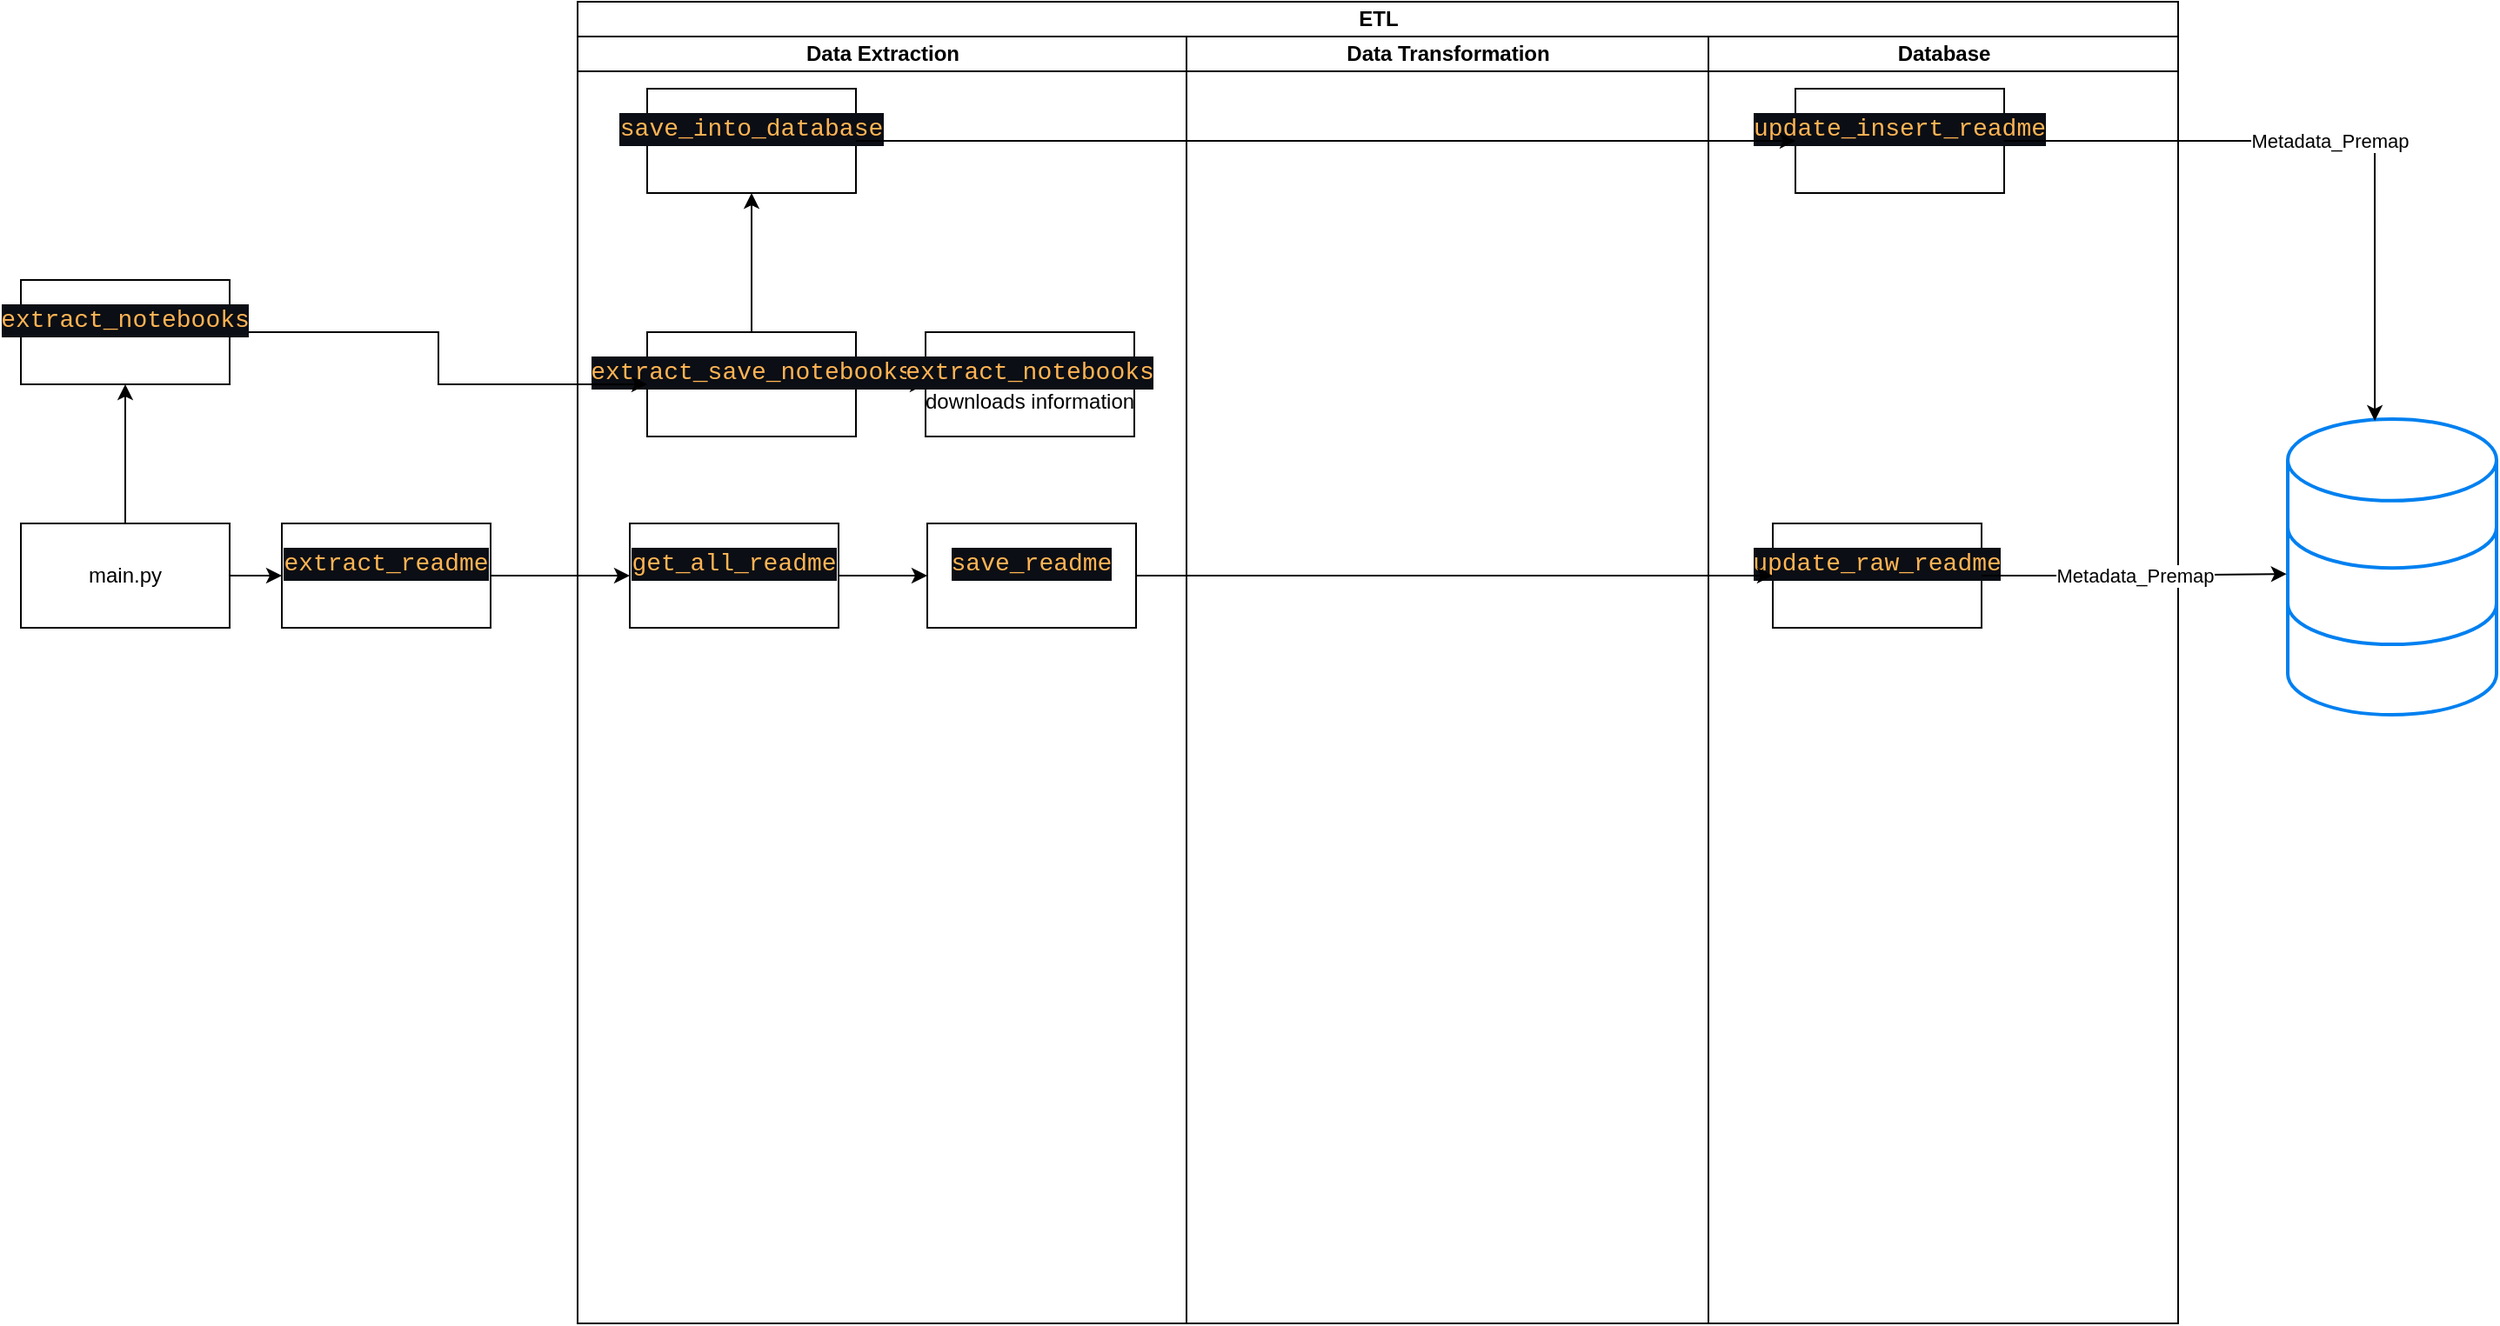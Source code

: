 <mxfile version="24.8.3">
  <diagram name="Page-1" id="ydoP1L0cwk2G8NlT6kMX">
    <mxGraphModel dx="1687" dy="868" grid="1" gridSize="10" guides="1" tooltips="1" connect="1" arrows="1" fold="1" page="1" pageScale="1" pageWidth="1600" pageHeight="900" math="0" shadow="0">
      <root>
        <mxCell id="0" />
        <mxCell id="1" parent="0" />
        <mxCell id="2aqRiVBDagBq31txkChp-8" value="" style="edgeStyle=orthogonalEdgeStyle;rounded=0;orthogonalLoop=1;jettySize=auto;html=1;" edge="1" parent="1" source="2aqRiVBDagBq31txkChp-1" target="2aqRiVBDagBq31txkChp-7">
          <mxGeometry relative="1" as="geometry" />
        </mxCell>
        <mxCell id="2aqRiVBDagBq31txkChp-23" value="" style="edgeStyle=orthogonalEdgeStyle;rounded=0;orthogonalLoop=1;jettySize=auto;html=1;" edge="1" parent="1" source="2aqRiVBDagBq31txkChp-1" target="2aqRiVBDagBq31txkChp-22">
          <mxGeometry relative="1" as="geometry" />
        </mxCell>
        <mxCell id="2aqRiVBDagBq31txkChp-1" value="main.py" style="rounded=0;whiteSpace=wrap;html=1;" vertex="1" parent="1">
          <mxGeometry x="40" y="330" width="120" height="60" as="geometry" />
        </mxCell>
        <mxCell id="2aqRiVBDagBq31txkChp-3" value="ETL" style="swimlane;childLayout=stackLayout;resizeParent=1;resizeParentMax=0;startSize=20;html=1;" vertex="1" parent="1">
          <mxGeometry x="360" y="30" width="920" height="760" as="geometry" />
        </mxCell>
        <mxCell id="2aqRiVBDagBq31txkChp-4" value="Data Extraction" style="swimlane;startSize=20;html=1;" vertex="1" parent="2aqRiVBDagBq31txkChp-3">
          <mxGeometry y="20" width="350" height="740" as="geometry" />
        </mxCell>
        <mxCell id="2aqRiVBDagBq31txkChp-12" value="" style="edgeStyle=orthogonalEdgeStyle;rounded=0;orthogonalLoop=1;jettySize=auto;html=1;" edge="1" parent="2aqRiVBDagBq31txkChp-4" source="2aqRiVBDagBq31txkChp-9" target="2aqRiVBDagBq31txkChp-11">
          <mxGeometry relative="1" as="geometry" />
        </mxCell>
        <mxCell id="2aqRiVBDagBq31txkChp-14" value="" style="edgeStyle=orthogonalEdgeStyle;rounded=0;orthogonalLoop=1;jettySize=auto;html=1;" edge="1" parent="2aqRiVBDagBq31txkChp-4" source="2aqRiVBDagBq31txkChp-9" target="2aqRiVBDagBq31txkChp-13">
          <mxGeometry relative="1" as="geometry" />
        </mxCell>
        <mxCell id="2aqRiVBDagBq31txkChp-9" value="&#xa;&lt;div style=&quot;color: #bfbdb6;background-color: #0b0e14;font-family: Consolas, &#39;Courier New&#39;, monospace;font-weight: normal;font-size: 14px;line-height: 19px;white-space: pre;&quot;&gt;&lt;div&gt;&lt;span style=&quot;color: #ffb454;&quot;&gt;extract_save_notebooks&lt;/span&gt;&lt;/div&gt;&lt;/div&gt;&#xa;&#xa;" style="whiteSpace=wrap;html=1;rounded=0;" vertex="1" parent="2aqRiVBDagBq31txkChp-4">
          <mxGeometry x="40" y="170" width="120" height="60" as="geometry" />
        </mxCell>
        <mxCell id="2aqRiVBDagBq31txkChp-11" value="&lt;br&gt;&lt;div style=&quot;color: #bfbdb6;background-color: #0b0e14;font-family: Consolas, &#39;Courier New&#39;, monospace;font-weight: normal;font-size: 14px;line-height: 19px;white-space: pre;&quot;&gt;&lt;div&gt;&lt;span style=&quot;color: #ffb454;&quot;&gt;extract_notebooks&lt;/span&gt;&lt;/div&gt;&lt;/div&gt;downloads information&lt;div&gt;&lt;br&gt;&lt;/div&gt;" style="rounded=0;whiteSpace=wrap;html=1;" vertex="1" parent="2aqRiVBDagBq31txkChp-4">
          <mxGeometry x="200" y="170" width="120" height="60" as="geometry" />
        </mxCell>
        <mxCell id="2aqRiVBDagBq31txkChp-13" value="&#xa;&lt;div style=&quot;color: #bfbdb6;background-color: #0b0e14;font-family: Consolas, &#39;Courier New&#39;, monospace;font-weight: normal;font-size: 14px;line-height: 19px;white-space: pre;&quot;&gt;&lt;div&gt;&lt;span style=&quot;color: #ffb454;&quot;&gt;save_into_database&lt;/span&gt;&lt;/div&gt;&lt;/div&gt;&#xa;&#xa;" style="whiteSpace=wrap;html=1;rounded=0;" vertex="1" parent="2aqRiVBDagBq31txkChp-4">
          <mxGeometry x="40" y="30" width="120" height="60" as="geometry" />
        </mxCell>
        <mxCell id="2aqRiVBDagBq31txkChp-27" value="" style="edgeStyle=orthogonalEdgeStyle;rounded=0;orthogonalLoop=1;jettySize=auto;html=1;" edge="1" parent="2aqRiVBDagBq31txkChp-4" source="2aqRiVBDagBq31txkChp-24" target="2aqRiVBDagBq31txkChp-26">
          <mxGeometry relative="1" as="geometry" />
        </mxCell>
        <mxCell id="2aqRiVBDagBq31txkChp-24" value="&#xa;&lt;div style=&quot;color: #bfbdb6;background-color: #0b0e14;font-family: Consolas, &#39;Courier New&#39;, monospace;font-weight: normal;font-size: 14px;line-height: 19px;white-space: pre;&quot;&gt;&lt;div&gt;&lt;span style=&quot;color: #ffb454;&quot;&gt;get_all_readme&lt;/span&gt;&lt;/div&gt;&lt;/div&gt;&#xa;&#xa;" style="whiteSpace=wrap;html=1;rounded=0;" vertex="1" parent="2aqRiVBDagBq31txkChp-4">
          <mxGeometry x="30" y="280" width="120" height="60" as="geometry" />
        </mxCell>
        <mxCell id="2aqRiVBDagBq31txkChp-26" value="&#xa;&lt;div style=&quot;color: #bfbdb6;background-color: #0b0e14;font-family: Consolas, &#39;Courier New&#39;, monospace;font-weight: normal;font-size: 14px;line-height: 19px;white-space: pre;&quot;&gt;&lt;div&gt;&lt;span style=&quot;color: #ffb454;&quot;&gt;save_readme&lt;/span&gt;&lt;/div&gt;&lt;/div&gt;&#xa;&#xa;" style="whiteSpace=wrap;html=1;rounded=0;" vertex="1" parent="2aqRiVBDagBq31txkChp-4">
          <mxGeometry x="201" y="280" width="120" height="60" as="geometry" />
        </mxCell>
        <mxCell id="2aqRiVBDagBq31txkChp-5" value="Data Transformation" style="swimlane;startSize=20;html=1;" vertex="1" parent="2aqRiVBDagBq31txkChp-3">
          <mxGeometry x="350" y="20" width="300" height="740" as="geometry" />
        </mxCell>
        <mxCell id="2aqRiVBDagBq31txkChp-28" value="&#xa;&lt;div style=&quot;color: #bfbdb6;background-color: #0b0e14;font-family: Consolas, &#39;Courier New&#39;, monospace;font-weight: normal;font-size: 14px;line-height: 19px;white-space: pre;&quot;&gt;&lt;div&gt;&lt;span style=&quot;color: #ffb454;&quot;&gt;update_raw_readme&lt;/span&gt;&lt;/div&gt;&lt;/div&gt;&#xa;&#xa;" style="whiteSpace=wrap;html=1;rounded=0;" vertex="1" parent="2aqRiVBDagBq31txkChp-5">
          <mxGeometry x="337" y="280" width="120" height="60" as="geometry" />
        </mxCell>
        <mxCell id="2aqRiVBDagBq31txkChp-6" value="Database" style="swimlane;startSize=20;html=1;" vertex="1" parent="2aqRiVBDagBq31txkChp-3">
          <mxGeometry x="650" y="20" width="270" height="740" as="geometry" />
        </mxCell>
        <mxCell id="2aqRiVBDagBq31txkChp-15" value="&#xa;&lt;div style=&quot;color: #bfbdb6;background-color: #0b0e14;font-family: Consolas, &#39;Courier New&#39;, monospace;font-weight: normal;font-size: 14px;line-height: 19px;white-space: pre;&quot;&gt;&lt;div&gt;&lt;span style=&quot;color: #ffb454;&quot;&gt;update_insert_readme&lt;/span&gt;&lt;/div&gt;&lt;/div&gt;&#xa;&#xa;" style="rounded=0;whiteSpace=wrap;html=1;" vertex="1" parent="2aqRiVBDagBq31txkChp-6">
          <mxGeometry x="50" y="30" width="120" height="60" as="geometry" />
        </mxCell>
        <mxCell id="2aqRiVBDagBq31txkChp-16" value="" style="edgeStyle=orthogonalEdgeStyle;rounded=0;orthogonalLoop=1;jettySize=auto;html=1;" edge="1" parent="2aqRiVBDagBq31txkChp-3" source="2aqRiVBDagBq31txkChp-13" target="2aqRiVBDagBq31txkChp-15">
          <mxGeometry relative="1" as="geometry" />
        </mxCell>
        <mxCell id="2aqRiVBDagBq31txkChp-29" value="" style="edgeStyle=orthogonalEdgeStyle;rounded=0;orthogonalLoop=1;jettySize=auto;html=1;" edge="1" parent="2aqRiVBDagBq31txkChp-3" source="2aqRiVBDagBq31txkChp-26" target="2aqRiVBDagBq31txkChp-28">
          <mxGeometry relative="1" as="geometry" />
        </mxCell>
        <mxCell id="2aqRiVBDagBq31txkChp-10" value="" style="edgeStyle=orthogonalEdgeStyle;rounded=0;orthogonalLoop=1;jettySize=auto;html=1;" edge="1" parent="1" source="2aqRiVBDagBq31txkChp-7" target="2aqRiVBDagBq31txkChp-9">
          <mxGeometry relative="1" as="geometry" />
        </mxCell>
        <mxCell id="2aqRiVBDagBq31txkChp-7" value="&#xa;&lt;div style=&quot;color: #bfbdb6;background-color: #0b0e14;font-family: Consolas, &#39;Courier New&#39;, monospace;font-weight: normal;font-size: 14px;line-height: 19px;white-space: pre;&quot;&gt;&lt;div&gt;&lt;span style=&quot;color: #ffb454;&quot;&gt;extract_notebooks&lt;/span&gt;&lt;/div&gt;&lt;/div&gt;&#xa;&#xa;" style="whiteSpace=wrap;html=1;rounded=0;" vertex="1" parent="1">
          <mxGeometry x="40" y="190" width="120" height="60" as="geometry" />
        </mxCell>
        <mxCell id="2aqRiVBDagBq31txkChp-17" value="" style="html=1;verticalLabelPosition=bottom;align=center;labelBackgroundColor=#ffffff;verticalAlign=top;strokeWidth=2;strokeColor=#0080F0;shadow=0;dashed=0;shape=mxgraph.ios7.icons.data;" vertex="1" parent="1">
          <mxGeometry x="1343" y="270" width="120" height="170" as="geometry" />
        </mxCell>
        <mxCell id="2aqRiVBDagBq31txkChp-19" value="Metadata_Premap" style="edgeStyle=orthogonalEdgeStyle;rounded=0;orthogonalLoop=1;jettySize=auto;html=1;exitX=1;exitY=0.5;exitDx=0;exitDy=0;entryX=0.417;entryY=0.006;entryDx=0;entryDy=0;entryPerimeter=0;" edge="1" parent="1" source="2aqRiVBDagBq31txkChp-15" target="2aqRiVBDagBq31txkChp-17">
          <mxGeometry relative="1" as="geometry" />
        </mxCell>
        <mxCell id="2aqRiVBDagBq31txkChp-25" value="" style="edgeStyle=orthogonalEdgeStyle;rounded=0;orthogonalLoop=1;jettySize=auto;html=1;" edge="1" parent="1" source="2aqRiVBDagBq31txkChp-22" target="2aqRiVBDagBq31txkChp-24">
          <mxGeometry relative="1" as="geometry" />
        </mxCell>
        <mxCell id="2aqRiVBDagBq31txkChp-22" value="&#xa;&lt;div style=&quot;color: #bfbdb6;background-color: #0b0e14;font-family: Consolas, &#39;Courier New&#39;, monospace;font-weight: normal;font-size: 14px;line-height: 19px;white-space: pre;&quot;&gt;&lt;div&gt;&lt;span style=&quot;color: #ffb454;&quot;&gt;extract_readme&lt;/span&gt;&lt;/div&gt;&lt;/div&gt;&#xa;&#xa;" style="rounded=0;whiteSpace=wrap;html=1;" vertex="1" parent="1">
          <mxGeometry x="190" y="330" width="120" height="60" as="geometry" />
        </mxCell>
        <mxCell id="2aqRiVBDagBq31txkChp-30" value="Metadata_Premap" style="edgeStyle=orthogonalEdgeStyle;rounded=0;orthogonalLoop=1;jettySize=auto;html=1;exitX=1;exitY=0.5;exitDx=0;exitDy=0;entryX=-0.005;entryY=0.524;entryDx=0;entryDy=0;entryPerimeter=0;" edge="1" parent="1" source="2aqRiVBDagBq31txkChp-28" target="2aqRiVBDagBq31txkChp-17">
          <mxGeometry relative="1" as="geometry" />
        </mxCell>
      </root>
    </mxGraphModel>
  </diagram>
</mxfile>
